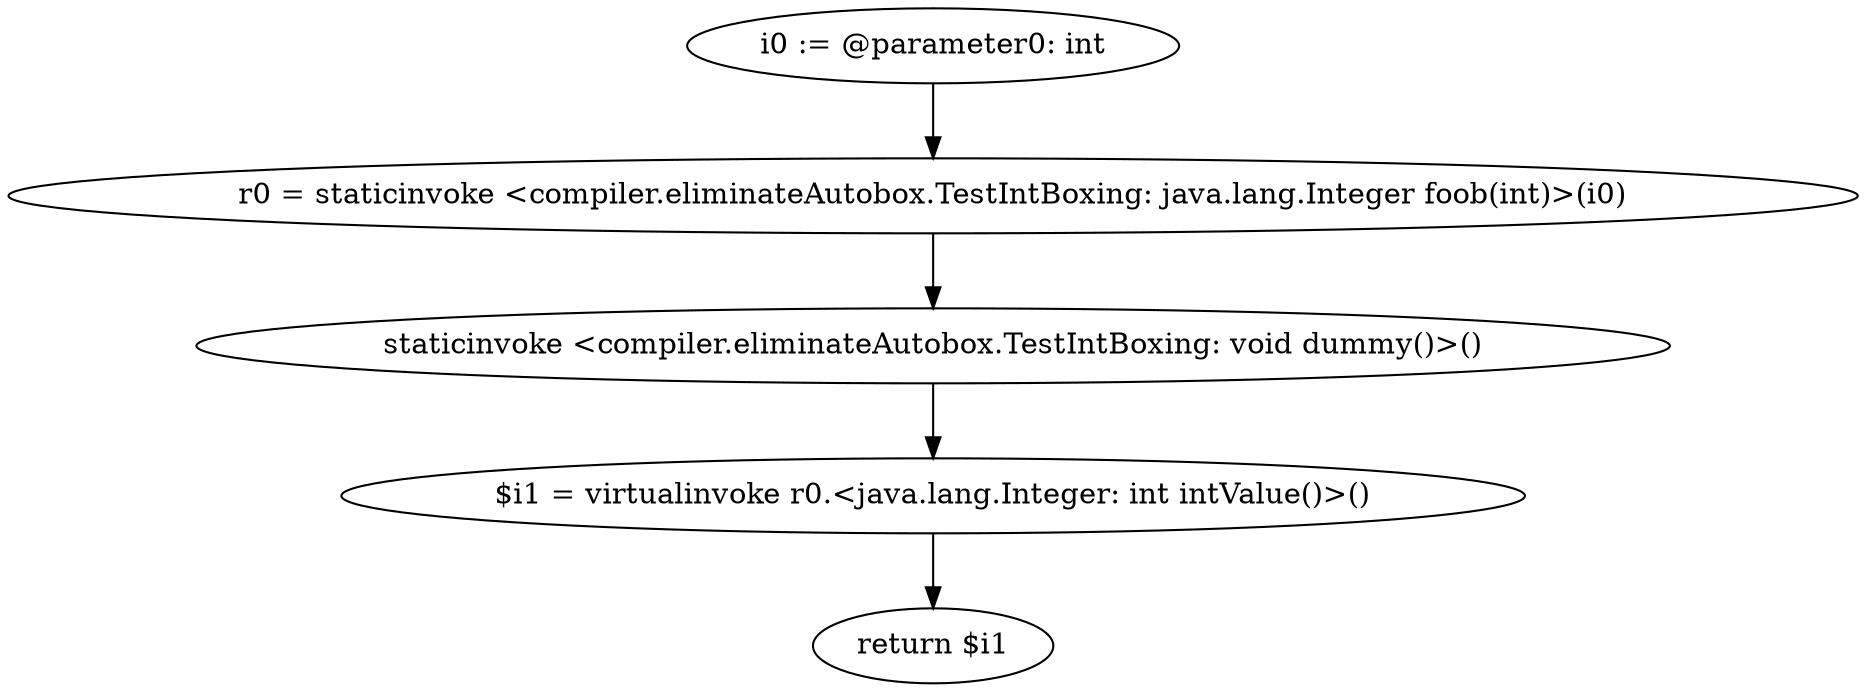 digraph "unitGraph" {
    "i0 := @parameter0: int"
    "r0 = staticinvoke <compiler.eliminateAutobox.TestIntBoxing: java.lang.Integer foob(int)>(i0)"
    "staticinvoke <compiler.eliminateAutobox.TestIntBoxing: void dummy()>()"
    "$i1 = virtualinvoke r0.<java.lang.Integer: int intValue()>()"
    "return $i1"
    "i0 := @parameter0: int"->"r0 = staticinvoke <compiler.eliminateAutobox.TestIntBoxing: java.lang.Integer foob(int)>(i0)";
    "r0 = staticinvoke <compiler.eliminateAutobox.TestIntBoxing: java.lang.Integer foob(int)>(i0)"->"staticinvoke <compiler.eliminateAutobox.TestIntBoxing: void dummy()>()";
    "staticinvoke <compiler.eliminateAutobox.TestIntBoxing: void dummy()>()"->"$i1 = virtualinvoke r0.<java.lang.Integer: int intValue()>()";
    "$i1 = virtualinvoke r0.<java.lang.Integer: int intValue()>()"->"return $i1";
}
